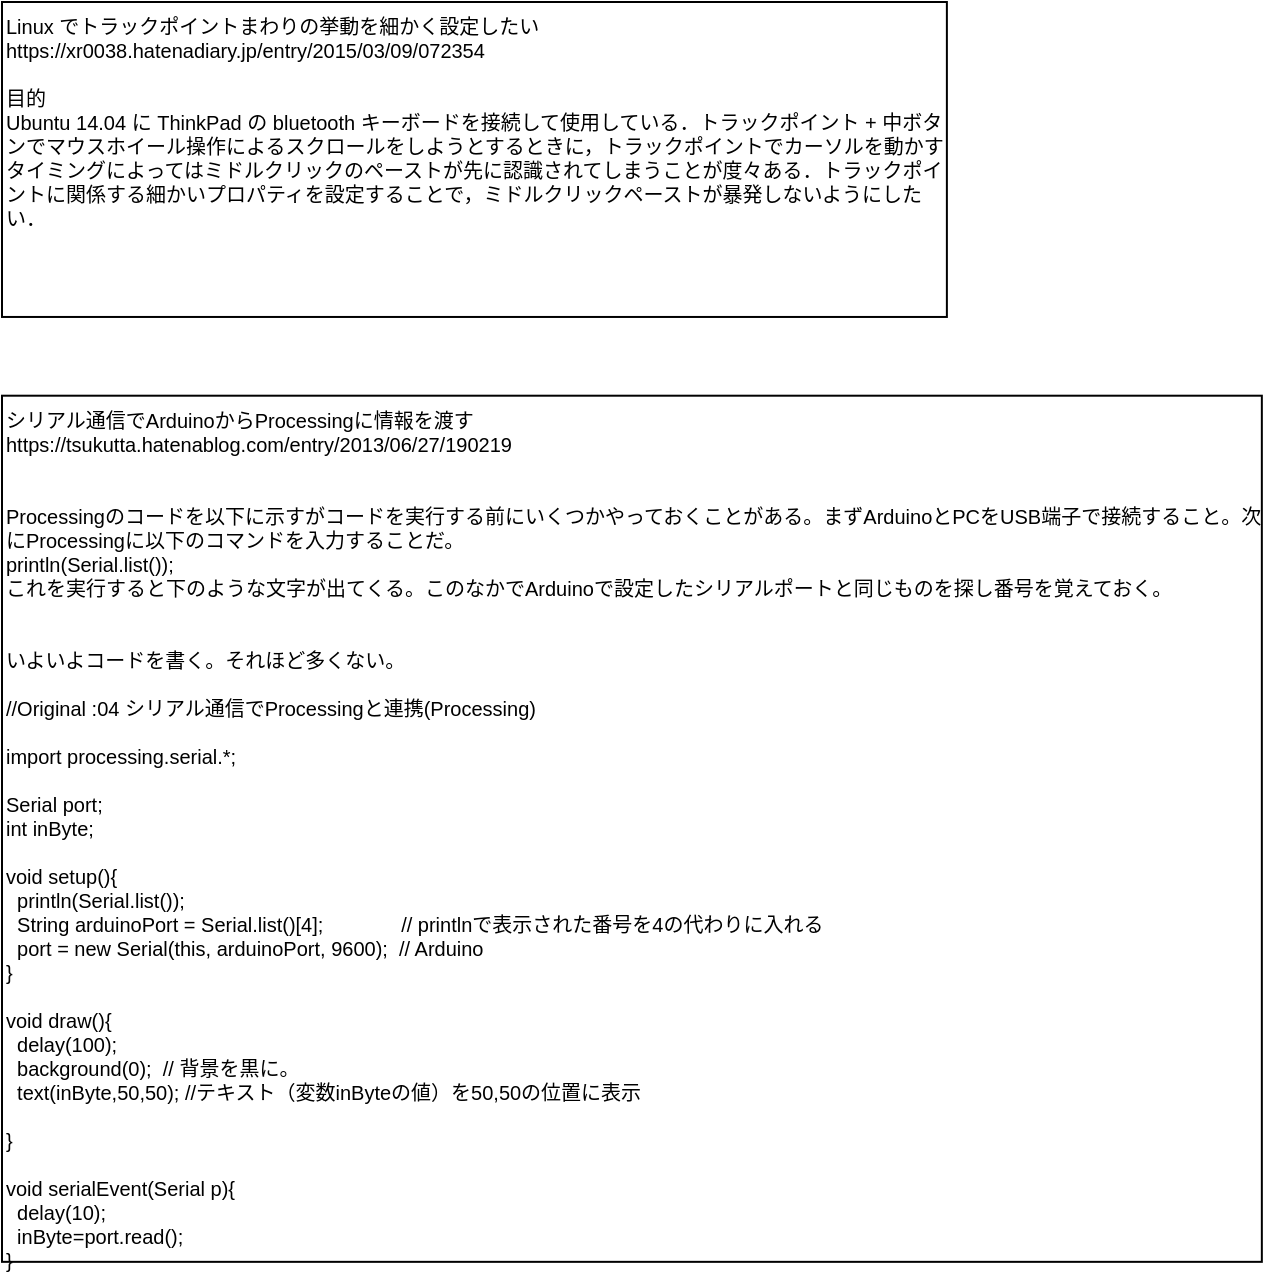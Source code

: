 <mxfile version="16.2.4" type="github">
  <diagram id="wNjajI2MCHbM71Gs-DAX" name="ページ1">
    <mxGraphModel dx="1273" dy="1276" grid="1" gridSize="39.37" guides="1" tooltips="1" connect="1" arrows="1" fold="1" page="1" pageScale="1" pageWidth="827" pageHeight="1169" math="0" shadow="0">
      <root>
        <mxCell id="0" />
        <mxCell id="1" parent="0" />
        <mxCell id="RUVW1VNI79D-d2WEvtp2-1" value="&lt;div&gt;&lt;div&gt;Linux でトラックポイントまわりの挙動を細かく設定したい&lt;/div&gt;&lt;div&gt;https://xr0038.hatenadiary.jp/entry/2015/03/09/072354&lt;/div&gt;&lt;div&gt;&lt;br&gt;&lt;/div&gt;&lt;div&gt;目的&lt;/div&gt;&lt;div&gt;Ubuntu 14.04 に ThinkPad の bluetooth キーボードを接続して使用している．トラックポイント + 中ボタンでマウスホイール操作によるスクロールをしようとするときに，トラックポイントでカーソルを動かすタイミングによってはミドルクリックのペーストが先に認識されてしまうことが度々ある．トラックポイントに関係する細かいプロパティを設定することで，ミドルクリックペーストが暴発しないようにしたい．&lt;/div&gt;&lt;/div&gt;" style="text;html=1;strokeColor=default;fillColor=none;align=left;verticalAlign=top;whiteSpace=wrap;rounded=0;fontSize=10;" parent="1" vertex="1">
          <mxGeometry width="472.44" height="157.48" as="geometry" />
        </mxCell>
        <mxCell id="25LW0VAzEqJ-nKai1Upx-1" value="&lt;div&gt;シリアル通信でArduinoからProcessingに情報を渡す&lt;/div&gt;&lt;div&gt;https://tsukutta.hatenablog.com/entry/2013/06/27/190219&lt;/div&gt;&lt;div&gt;&lt;br&gt;&lt;/div&gt;&lt;div&gt;&lt;br&gt;&lt;/div&gt;&lt;div&gt;Processingのコードを以下に示すがコードを実行する前にいくつかやっておくことがある。まずArduinoとPCをUSB端子で接続すること。次にProcessingに以下のコマンドを入力することだ。&lt;/div&gt;&lt;div&gt;&lt;span&gt;	&lt;/span&gt;println(Serial.list());&lt;/div&gt;&lt;div&gt;これを実行すると下のような文字が出てくる。このなかでArduinoで設定したシリアルポートと同じものを探し番号を覚えておく。&lt;/div&gt;&lt;div&gt;&lt;br&gt;&lt;/div&gt;&lt;div&gt;&lt;br&gt;&lt;/div&gt;&lt;div&gt;いよいよコードを書く。それほど多くない。&lt;/div&gt;&lt;div&gt;&lt;br&gt;&lt;/div&gt;&lt;div&gt;//Original :04 シリアル通信でProcessingと連携(Processing)&lt;/div&gt;&lt;div&gt;&lt;br&gt;&lt;/div&gt;&lt;div&gt;import processing.serial.*;&lt;/div&gt;&lt;div&gt;&lt;br&gt;&lt;/div&gt;&lt;div&gt;Serial port;&amp;nbsp;&lt;/div&gt;&lt;div&gt;int inByte;&lt;/div&gt;&lt;div&gt;&lt;br&gt;&lt;/div&gt;&lt;div&gt;void setup(){&lt;/div&gt;&lt;div&gt;&amp;nbsp; println(Serial.list());&lt;/div&gt;&lt;div&gt;&amp;nbsp; String arduinoPort = Serial.list()[4];&amp;nbsp; &amp;nbsp; &amp;nbsp; &amp;nbsp; &amp;nbsp; &amp;nbsp; &amp;nbsp; // printlnで表示された番号を4の代わりに入れる&lt;/div&gt;&lt;div&gt;&amp;nbsp; port = new Serial(this, arduinoPort, 9600);&amp;nbsp; // Arduino&lt;/div&gt;&lt;div&gt;}&lt;/div&gt;&lt;div&gt;&lt;br&gt;&lt;/div&gt;&lt;div&gt;void draw(){&lt;/div&gt;&lt;div&gt;&amp;nbsp; delay(100);&lt;/div&gt;&lt;div&gt;&amp;nbsp; background(0);&amp;nbsp; // 背景を黒に。&lt;/div&gt;&lt;div&gt;&amp;nbsp; text(inByte,50,50); //テキスト（変数inByteの値）を50,50の位置に表示&lt;/div&gt;&lt;div&gt;&amp;nbsp;&amp;nbsp;&lt;/div&gt;&lt;div&gt;}&lt;/div&gt;&lt;div&gt;&lt;br&gt;&lt;/div&gt;&lt;div&gt;void serialEvent(Serial p){&lt;/div&gt;&lt;div&gt;&amp;nbsp; delay(10);&lt;/div&gt;&lt;div&gt;&amp;nbsp; inByte=port.read();&lt;/div&gt;&lt;div&gt;}&lt;/div&gt;" style="text;html=1;strokeColor=default;fillColor=none;align=left;verticalAlign=top;whiteSpace=wrap;rounded=0;fontSize=10;" vertex="1" parent="1">
          <mxGeometry y="196.85" width="629.92" height="433.07" as="geometry" />
        </mxCell>
      </root>
    </mxGraphModel>
  </diagram>
</mxfile>
